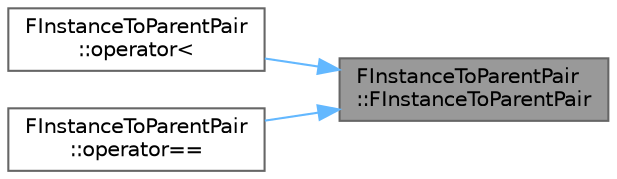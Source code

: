digraph "FInstanceToParentPair::FInstanceToParentPair"
{
 // INTERACTIVE_SVG=YES
 // LATEX_PDF_SIZE
  bgcolor="transparent";
  edge [fontname=Helvetica,fontsize=10,labelfontname=Helvetica,labelfontsize=10];
  node [fontname=Helvetica,fontsize=10,shape=box,height=0.2,width=0.4];
  rankdir="RL";
  Node1 [id="Node000001",label="FInstanceToParentPair\l::FInstanceToParentPair",height=0.2,width=0.4,color="gray40", fillcolor="grey60", style="filled", fontcolor="black",tooltip=" "];
  Node1 -> Node2 [id="edge1_Node000001_Node000002",dir="back",color="steelblue1",style="solid",tooltip=" "];
  Node2 [id="Node000002",label="FInstanceToParentPair\l::operator\<",height=0.2,width=0.4,color="grey40", fillcolor="white", style="filled",URL="$db/d08/structFInstanceToParentPair.html#ae35761c30dbcd89a80f658b08fb6b5d7",tooltip=" "];
  Node1 -> Node3 [id="edge2_Node000001_Node000003",dir="back",color="steelblue1",style="solid",tooltip=" "];
  Node3 [id="Node000003",label="FInstanceToParentPair\l::operator==",height=0.2,width=0.4,color="grey40", fillcolor="white", style="filled",URL="$db/d08/structFInstanceToParentPair.html#adfb67a50a0a343b410effc0110707ced",tooltip=" "];
}
